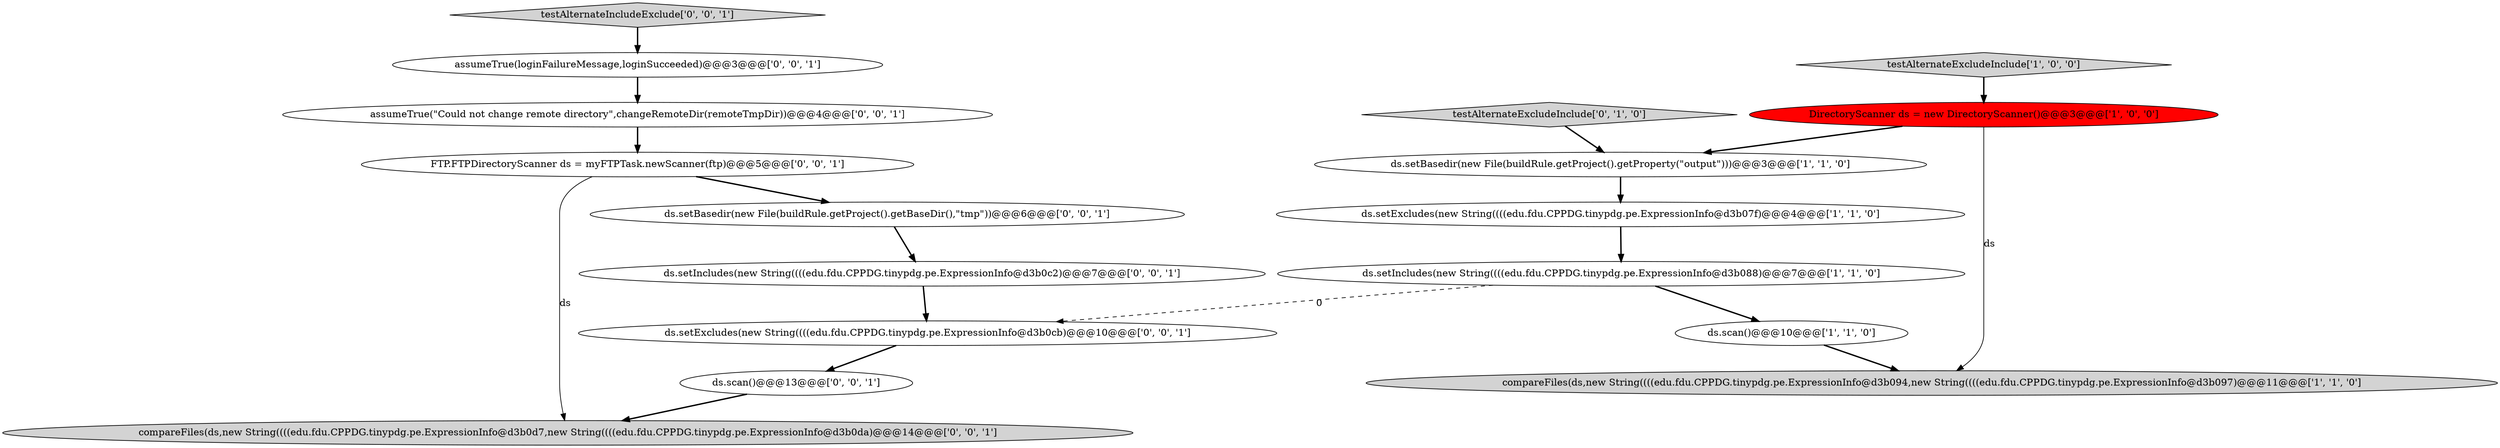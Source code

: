 digraph {
14 [style = filled, label = "ds.setExcludes(new String((((edu.fdu.CPPDG.tinypdg.pe.ExpressionInfo@d3b0cb)@@@10@@@['0', '0', '1']", fillcolor = white, shape = ellipse image = "AAA0AAABBB3BBB"];
16 [style = filled, label = "compareFiles(ds,new String((((edu.fdu.CPPDG.tinypdg.pe.ExpressionInfo@d3b0d7,new String((((edu.fdu.CPPDG.tinypdg.pe.ExpressionInfo@d3b0da)@@@14@@@['0', '0', '1']", fillcolor = lightgray, shape = ellipse image = "AAA0AAABBB3BBB"];
12 [style = filled, label = "testAlternateIncludeExclude['0', '0', '1']", fillcolor = lightgray, shape = diamond image = "AAA0AAABBB3BBB"];
8 [style = filled, label = "ds.setIncludes(new String((((edu.fdu.CPPDG.tinypdg.pe.ExpressionInfo@d3b0c2)@@@7@@@['0', '0', '1']", fillcolor = white, shape = ellipse image = "AAA0AAABBB3BBB"];
10 [style = filled, label = "ds.scan()@@@13@@@['0', '0', '1']", fillcolor = white, shape = ellipse image = "AAA0AAABBB3BBB"];
3 [style = filled, label = "compareFiles(ds,new String((((edu.fdu.CPPDG.tinypdg.pe.ExpressionInfo@d3b094,new String((((edu.fdu.CPPDG.tinypdg.pe.ExpressionInfo@d3b097)@@@11@@@['1', '1', '0']", fillcolor = lightgray, shape = ellipse image = "AAA0AAABBB1BBB"];
7 [style = filled, label = "testAlternateExcludeInclude['0', '1', '0']", fillcolor = lightgray, shape = diamond image = "AAA0AAABBB2BBB"];
4 [style = filled, label = "ds.setBasedir(new File(buildRule.getProject().getProperty(\"output\")))@@@3@@@['1', '1', '0']", fillcolor = white, shape = ellipse image = "AAA0AAABBB1BBB"];
13 [style = filled, label = "ds.setBasedir(new File(buildRule.getProject().getBaseDir(),\"tmp\"))@@@6@@@['0', '0', '1']", fillcolor = white, shape = ellipse image = "AAA0AAABBB3BBB"];
2 [style = filled, label = "DirectoryScanner ds = new DirectoryScanner()@@@3@@@['1', '0', '0']", fillcolor = red, shape = ellipse image = "AAA1AAABBB1BBB"];
11 [style = filled, label = "assumeTrue(\"Could not change remote directory\",changeRemoteDir(remoteTmpDir))@@@4@@@['0', '0', '1']", fillcolor = white, shape = ellipse image = "AAA0AAABBB3BBB"];
9 [style = filled, label = "assumeTrue(loginFailureMessage,loginSucceeded)@@@3@@@['0', '0', '1']", fillcolor = white, shape = ellipse image = "AAA0AAABBB3BBB"];
5 [style = filled, label = "ds.setIncludes(new String((((edu.fdu.CPPDG.tinypdg.pe.ExpressionInfo@d3b088)@@@7@@@['1', '1', '0']", fillcolor = white, shape = ellipse image = "AAA0AAABBB1BBB"];
1 [style = filled, label = "testAlternateExcludeInclude['1', '0', '0']", fillcolor = lightgray, shape = diamond image = "AAA0AAABBB1BBB"];
15 [style = filled, label = "FTP.FTPDirectoryScanner ds = myFTPTask.newScanner(ftp)@@@5@@@['0', '0', '1']", fillcolor = white, shape = ellipse image = "AAA0AAABBB3BBB"];
0 [style = filled, label = "ds.scan()@@@10@@@['1', '1', '0']", fillcolor = white, shape = ellipse image = "AAA0AAABBB1BBB"];
6 [style = filled, label = "ds.setExcludes(new String((((edu.fdu.CPPDG.tinypdg.pe.ExpressionInfo@d3b07f)@@@4@@@['1', '1', '0']", fillcolor = white, shape = ellipse image = "AAA0AAABBB1BBB"];
0->3 [style = bold, label=""];
2->3 [style = solid, label="ds"];
8->14 [style = bold, label=""];
14->10 [style = bold, label=""];
6->5 [style = bold, label=""];
1->2 [style = bold, label=""];
15->13 [style = bold, label=""];
15->16 [style = solid, label="ds"];
5->14 [style = dashed, label="0"];
7->4 [style = bold, label=""];
9->11 [style = bold, label=""];
13->8 [style = bold, label=""];
5->0 [style = bold, label=""];
10->16 [style = bold, label=""];
12->9 [style = bold, label=""];
2->4 [style = bold, label=""];
4->6 [style = bold, label=""];
11->15 [style = bold, label=""];
}
